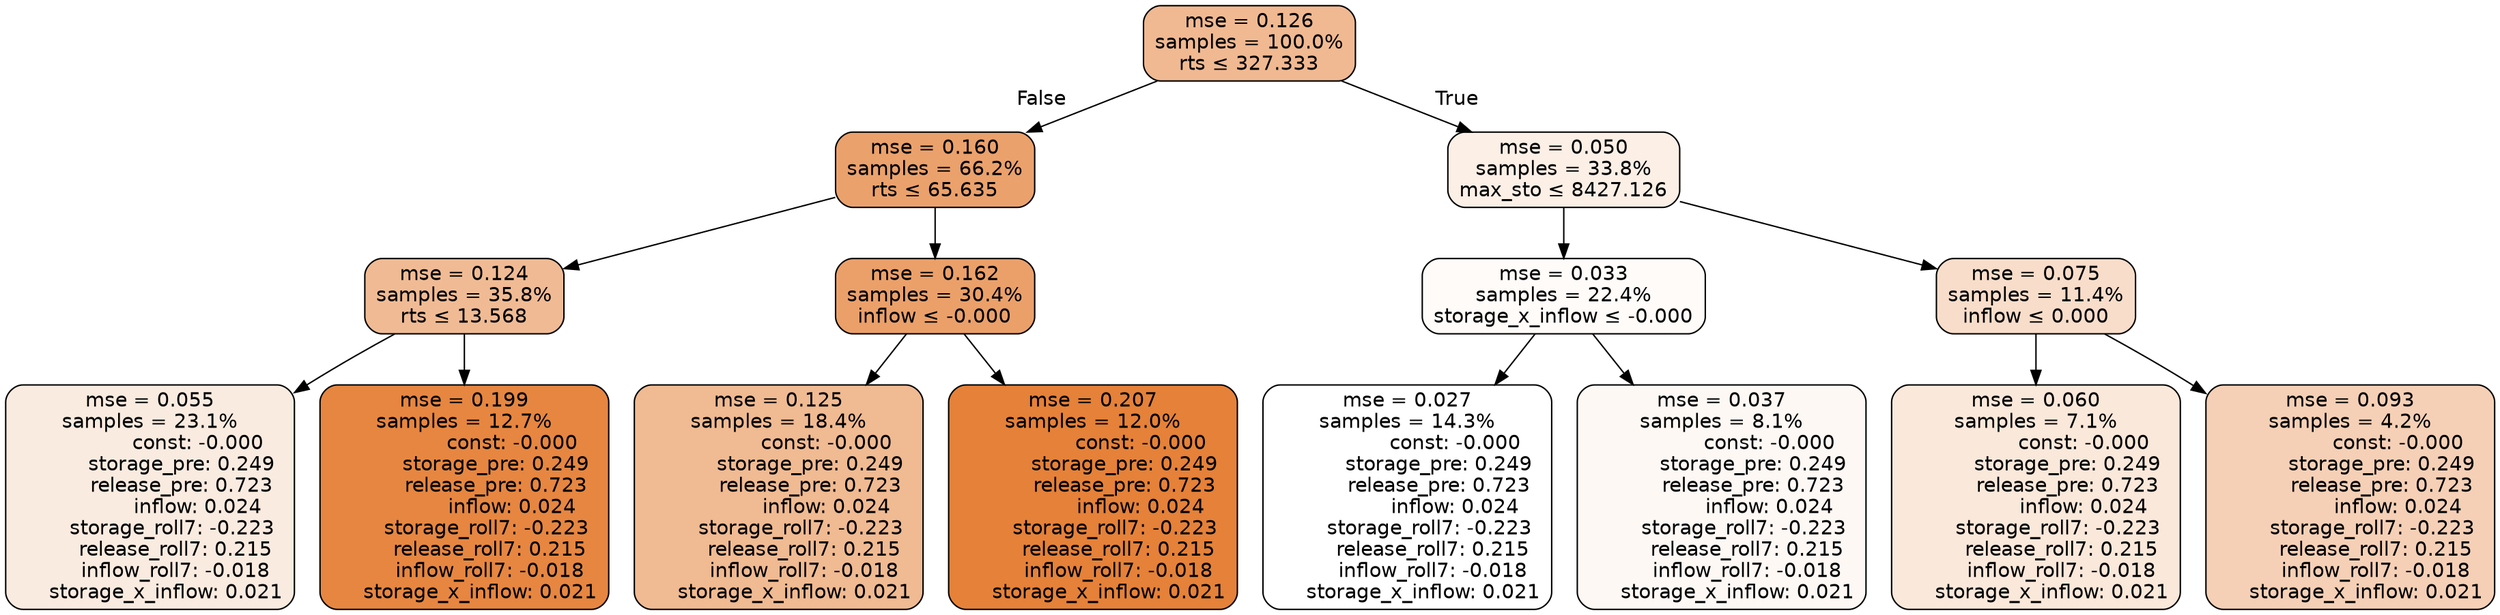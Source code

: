 digraph tree {
node [shape=rectangle, style="filled, rounded", color="black", fontname=helvetica] ;
edge [fontname=helvetica] ;
	"0" [label="mse = 0.126
samples = 100.0%
rts &le; 327.333", fillcolor="#f0b992"]
	"1" [label="mse = 0.160
samples = 66.2%
rts &le; 65.635", fillcolor="#eba16c"]
	"2" [label="mse = 0.124
samples = 35.8%
rts &le; 13.568", fillcolor="#f0bb94"]
	"3" [label="mse = 0.055
samples = 23.1%
               const: -0.000
          storage_pre: 0.249
          release_pre: 0.723
               inflow: 0.024
       storage_roll7: -0.223
        release_roll7: 0.215
        inflow_roll7: -0.018
     storage_x_inflow: 0.021", fillcolor="#faebe0"]
	"4" [label="mse = 0.199
samples = 12.7%
               const: -0.000
          storage_pre: 0.249
          release_pre: 0.723
               inflow: 0.024
       storage_roll7: -0.223
        release_roll7: 0.215
        inflow_roll7: -0.018
     storage_x_inflow: 0.021", fillcolor="#e68641"]
	"5" [label="mse = 0.162
samples = 30.4%
inflow &le; -0.000", fillcolor="#eba06a"]
	"6" [label="mse = 0.125
samples = 18.4%
               const: -0.000
          storage_pre: 0.249
          release_pre: 0.723
               inflow: 0.024
       storage_roll7: -0.223
        release_roll7: 0.215
        inflow_roll7: -0.018
     storage_x_inflow: 0.021", fillcolor="#f0ba92"]
	"7" [label="mse = 0.207
samples = 12.0%
               const: -0.000
          storage_pre: 0.249
          release_pre: 0.723
               inflow: 0.024
       storage_roll7: -0.223
        release_roll7: 0.215
        inflow_roll7: -0.018
     storage_x_inflow: 0.021", fillcolor="#e58139"]
	"8" [label="mse = 0.050
samples = 33.8%
max_sto &le; 8427.126", fillcolor="#fbefe6"]
	"9" [label="mse = 0.033
samples = 22.4%
storage_x_inflow &le; -0.000", fillcolor="#fefbf8"]
	"10" [label="mse = 0.027
samples = 14.3%
               const: -0.000
          storage_pre: 0.249
          release_pre: 0.723
               inflow: 0.024
       storage_roll7: -0.223
        release_roll7: 0.215
        inflow_roll7: -0.018
     storage_x_inflow: 0.021", fillcolor="#ffffff"]
	"11" [label="mse = 0.037
samples = 8.1%
               const: -0.000
          storage_pre: 0.249
          release_pre: 0.723
               inflow: 0.024
       storage_roll7: -0.223
        release_roll7: 0.215
        inflow_roll7: -0.018
     storage_x_inflow: 0.021", fillcolor="#fdf8f4"]
	"12" [label="mse = 0.075
samples = 11.4%
inflow &le; 0.000", fillcolor="#f8ddca"]
	"13" [label="mse = 0.060
samples = 7.1%
               const: -0.000
          storage_pre: 0.249
          release_pre: 0.723
               inflow: 0.024
       storage_roll7: -0.223
        release_roll7: 0.215
        inflow_roll7: -0.018
     storage_x_inflow: 0.021", fillcolor="#fae8da"]
	"14" [label="mse = 0.093
samples = 4.2%
               const: -0.000
          storage_pre: 0.249
          release_pre: 0.723
               inflow: 0.024
       storage_roll7: -0.223
        release_roll7: 0.215
        inflow_roll7: -0.018
     storage_x_inflow: 0.021", fillcolor="#f5d0b6"]

	"0" -> "1" [labeldistance=2.5, labelangle=45, headlabel="False"]
	"1" -> "2"
	"2" -> "3"
	"2" -> "4"
	"1" -> "5"
	"5" -> "6"
	"5" -> "7"
	"0" -> "8" [labeldistance=2.5, labelangle=-45, headlabel="True"]
	"8" -> "9"
	"9" -> "10"
	"9" -> "11"
	"8" -> "12"
	"12" -> "13"
	"12" -> "14"
}